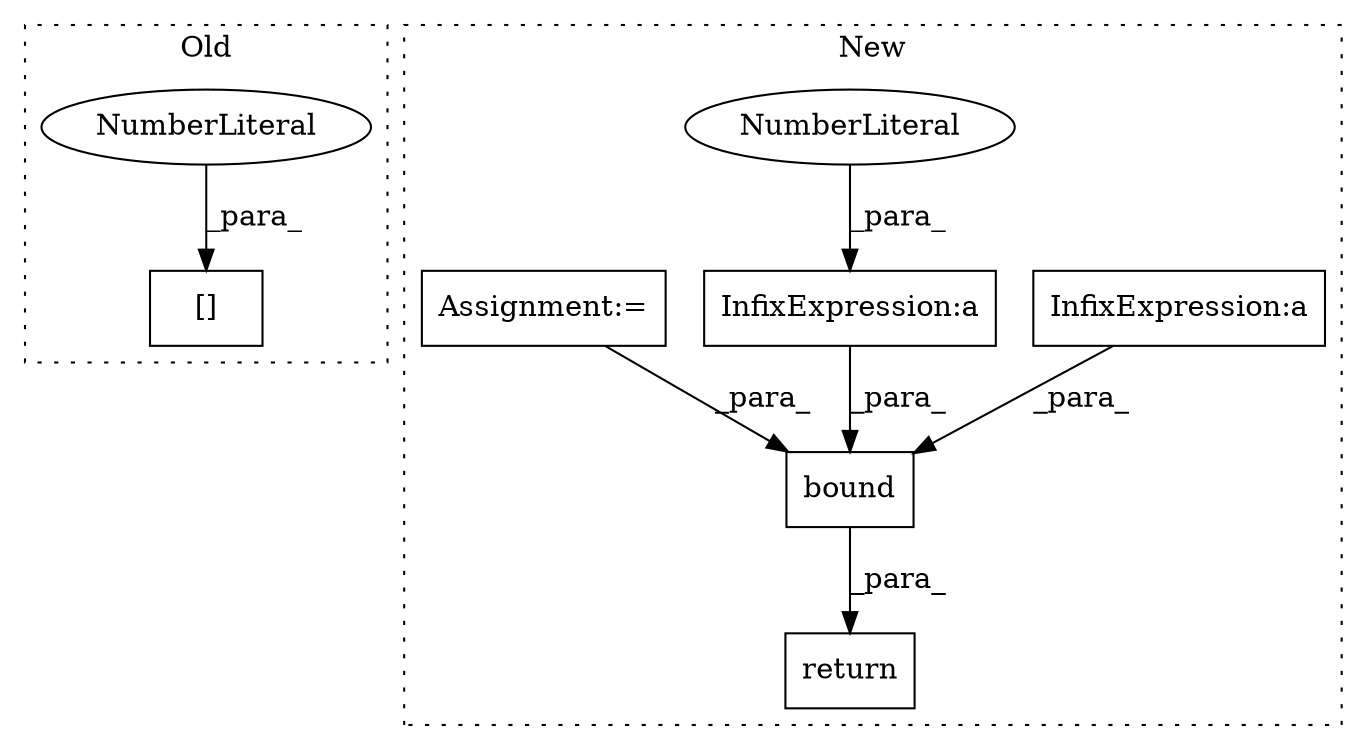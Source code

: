 digraph G {
subgraph cluster0 {
1 [label="[]" a="2" s="5192,5198" l="5,1" shape="box"];
5 [label="NumberLiteral" a="34" s="5197" l="1" shape="ellipse"];
label = "Old";
style="dotted";
}
subgraph cluster1 {
2 [label="bound" a="32" s="8105,8148" l="6,1" shape="box"];
3 [label="InfixExpression:a" a="27" s="8123" l="3" shape="box"];
4 [label="InfixExpression:a" a="27" s="8046" l="3" shape="box"];
6 [label="NumberLiteral" a="34" s="8120" l="3" shape="ellipse"];
7 [label="Assignment:=" a="7" s="7870" l="2" shape="box"];
8 [label="return" a="41" s="8098" l="7" shape="box"];
label = "New";
style="dotted";
}
2 -> 8 [label="_para_"];
3 -> 2 [label="_para_"];
4 -> 2 [label="_para_"];
5 -> 1 [label="_para_"];
6 -> 3 [label="_para_"];
7 -> 2 [label="_para_"];
}